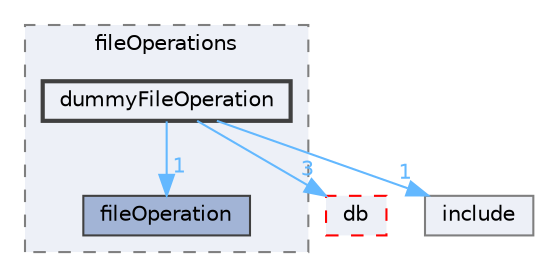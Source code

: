 digraph "src/OpenFOAM/global/fileOperations/dummyFileOperation"
{
 // LATEX_PDF_SIZE
  bgcolor="transparent";
  edge [fontname=Helvetica,fontsize=10,labelfontname=Helvetica,labelfontsize=10];
  node [fontname=Helvetica,fontsize=10,shape=box,height=0.2,width=0.4];
  compound=true
  subgraph clusterdir_dfe0dd853c2607dc9337b9936f8a32b0 {
    graph [ bgcolor="#edf0f7", pencolor="grey50", label="fileOperations", fontname=Helvetica,fontsize=10 style="filled,dashed", URL="dir_dfe0dd853c2607dc9337b9936f8a32b0.html",tooltip=""]
  dir_e44a89c3d392fd15d8f270815456de0f [label="fileOperation", fillcolor="#a2b4d6", color="grey25", style="filled", URL="dir_e44a89c3d392fd15d8f270815456de0f.html",tooltip=""];
  dir_7d7c75c575738f9d8ff9749eb5e39ce2 [label="dummyFileOperation", fillcolor="#edf0f7", color="grey25", style="filled,bold", URL="dir_7d7c75c575738f9d8ff9749eb5e39ce2.html",tooltip=""];
  }
  dir_63c634f7a7cfd679ac26c67fb30fc32f [label="db", fillcolor="#edf0f7", color="red", style="filled,dashed", URL="dir_63c634f7a7cfd679ac26c67fb30fc32f.html",tooltip=""];
  dir_e954e9f5966bc1c681a414ec8bd0ee15 [label="include", fillcolor="#edf0f7", color="grey50", style="filled", URL="dir_e954e9f5966bc1c681a414ec8bd0ee15.html",tooltip=""];
  dir_7d7c75c575738f9d8ff9749eb5e39ce2->dir_63c634f7a7cfd679ac26c67fb30fc32f [headlabel="3", labeldistance=1.5 headhref="dir_001070_000817.html" href="dir_001070_000817.html" color="steelblue1" fontcolor="steelblue1"];
  dir_7d7c75c575738f9d8ff9749eb5e39ce2->dir_e44a89c3d392fd15d8f270815456de0f [headlabel="1", labeldistance=1.5 headhref="dir_001070_001356.html" href="dir_001070_001356.html" color="steelblue1" fontcolor="steelblue1"];
  dir_7d7c75c575738f9d8ff9749eb5e39ce2->dir_e954e9f5966bc1c681a414ec8bd0ee15 [headlabel="1", labeldistance=1.5 headhref="dir_001070_001804.html" href="dir_001070_001804.html" color="steelblue1" fontcolor="steelblue1"];
}
